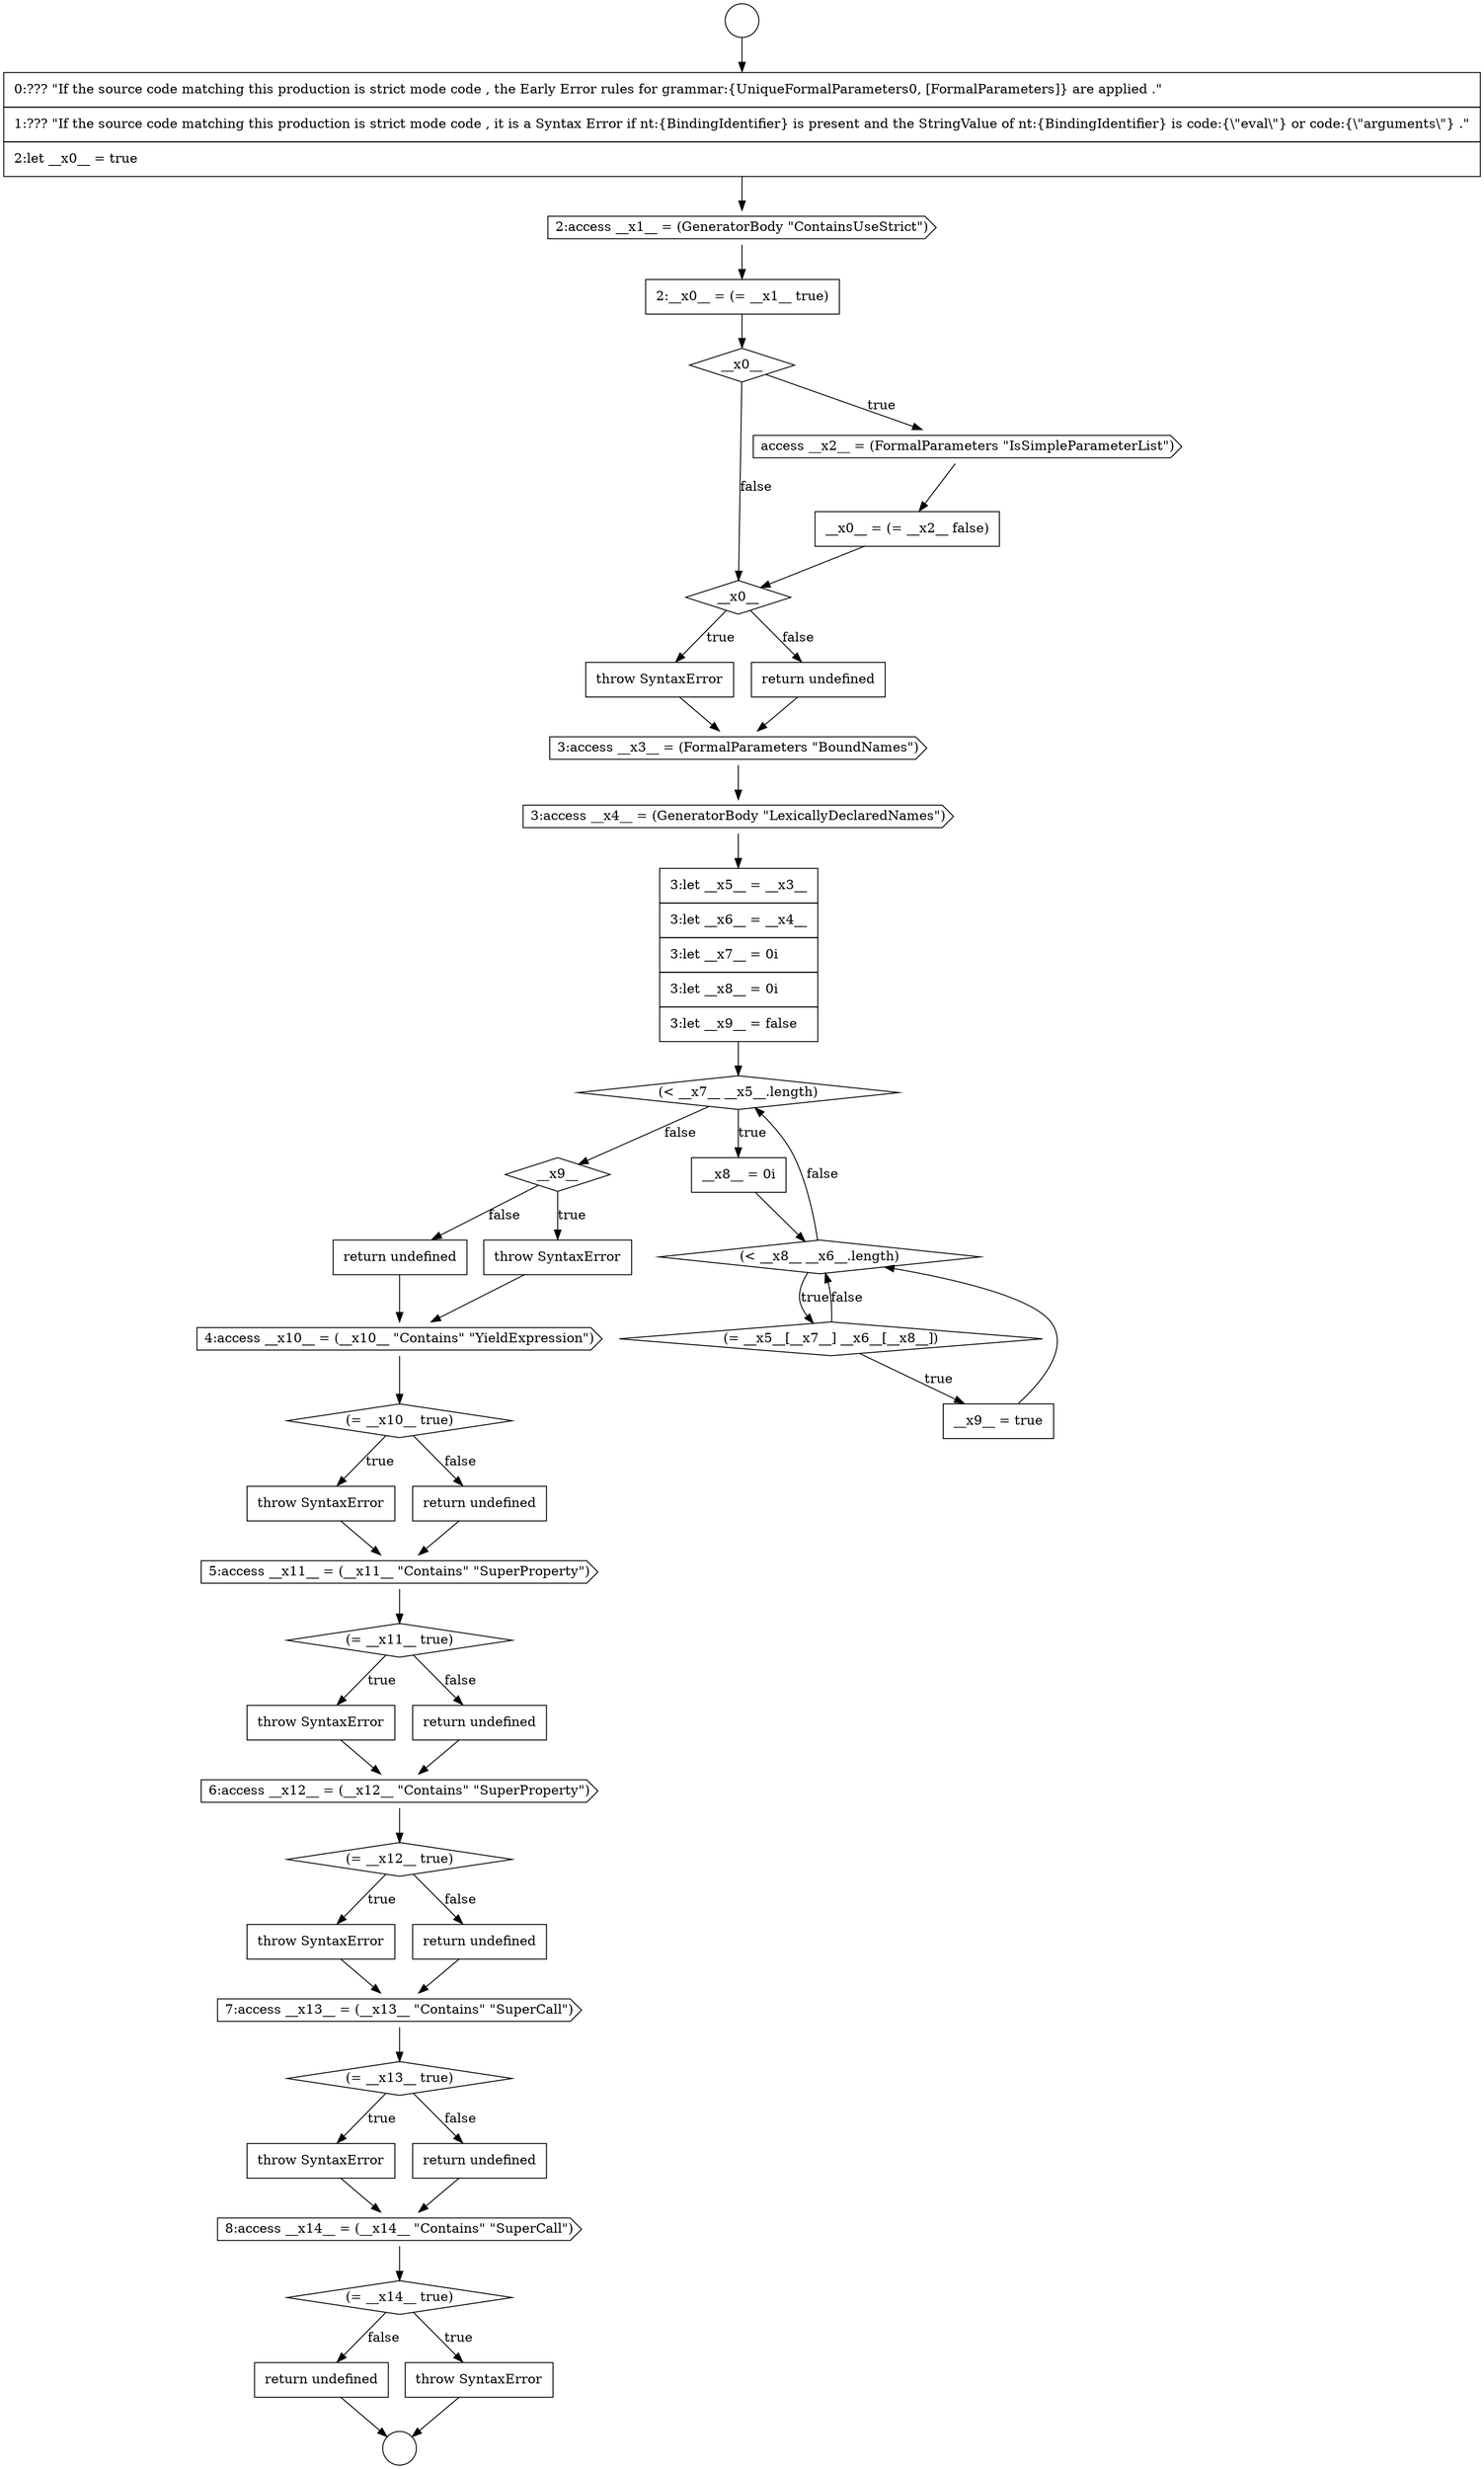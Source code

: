 digraph {
  node19037 [shape=cds, label=<<font color="black">7:access __x13__ = (__x13__ &quot;Contains&quot; &quot;SuperCall&quot;)</font>> color="black" fillcolor="white" style=filled]
  node19024 [shape=none, margin=0, label=<<font color="black">
    <table border="0" cellborder="1" cellspacing="0" cellpadding="10">
      <tr><td align="left">return undefined</td></tr>
    </table>
  </font>> color="black" fillcolor="white" style=filled]
  node19020 [shape=diamond, label=<<font color="black">(= __x5__[__x7__] __x6__[__x8__])</font>> color="black" fillcolor="white" style=filled]
  node19033 [shape=cds, label=<<font color="black">6:access __x12__ = (__x12__ &quot;Contains&quot; &quot;SuperProperty&quot;)</font>> color="black" fillcolor="white" style=filled]
  node19016 [shape=none, margin=0, label=<<font color="black">
    <table border="0" cellborder="1" cellspacing="0" cellpadding="10">
      <tr><td align="left">3:let __x5__ = __x3__</td></tr>
      <tr><td align="left">3:let __x6__ = __x4__</td></tr>
      <tr><td align="left">3:let __x7__ = 0i</td></tr>
      <tr><td align="left">3:let __x8__ = 0i</td></tr>
      <tr><td align="left">3:let __x9__ = false</td></tr>
    </table>
  </font>> color="black" fillcolor="white" style=filled]
  node19011 [shape=diamond, label=<<font color="black">__x0__</font>> color="black" fillcolor="white" style=filled]
  node19034 [shape=diamond, label=<<font color="black">(= __x12__ true)</font>> color="black" fillcolor="white" style=filled]
  node19042 [shape=diamond, label=<<font color="black">(= __x14__ true)</font>> color="black" fillcolor="white" style=filled]
  node19039 [shape=none, margin=0, label=<<font color="black">
    <table border="0" cellborder="1" cellspacing="0" cellpadding="10">
      <tr><td align="left">throw SyntaxError</td></tr>
    </table>
  </font>> color="black" fillcolor="white" style=filled]
  node19035 [shape=none, margin=0, label=<<font color="black">
    <table border="0" cellborder="1" cellspacing="0" cellpadding="10">
      <tr><td align="left">throw SyntaxError</td></tr>
    </table>
  </font>> color="black" fillcolor="white" style=filled]
  node19022 [shape=diamond, label=<<font color="black">__x9__</font>> color="black" fillcolor="white" style=filled]
  node19031 [shape=none, margin=0, label=<<font color="black">
    <table border="0" cellborder="1" cellspacing="0" cellpadding="10">
      <tr><td align="left">throw SyntaxError</td></tr>
    </table>
  </font>> color="black" fillcolor="white" style=filled]
  node19005 [shape=none, margin=0, label=<<font color="black">
    <table border="0" cellborder="1" cellspacing="0" cellpadding="10">
      <tr><td align="left">0:??? &quot;If the source code matching this production is strict mode code , the Early Error rules for grammar:{UniqueFormalParameters0, [FormalParameters]} are applied .&quot;</td></tr>
      <tr><td align="left">1:??? &quot;If the source code matching this production is strict mode code , it is a Syntax Error if nt:{BindingIdentifier} is present and the StringValue of nt:{BindingIdentifier} is code:{\&quot;eval\&quot;} or code:{\&quot;arguments\&quot;} .&quot;</td></tr>
      <tr><td align="left">2:let __x0__ = true</td></tr>
    </table>
  </font>> color="black" fillcolor="white" style=filled]
  node19044 [shape=none, margin=0, label=<<font color="black">
    <table border="0" cellborder="1" cellspacing="0" cellpadding="10">
      <tr><td align="left">return undefined</td></tr>
    </table>
  </font>> color="black" fillcolor="white" style=filled]
  node19027 [shape=none, margin=0, label=<<font color="black">
    <table border="0" cellborder="1" cellspacing="0" cellpadding="10">
      <tr><td align="left">throw SyntaxError</td></tr>
    </table>
  </font>> color="black" fillcolor="white" style=filled]
  node19030 [shape=diamond, label=<<font color="black">(= __x11__ true)</font>> color="black" fillcolor="white" style=filled]
  node19012 [shape=none, margin=0, label=<<font color="black">
    <table border="0" cellborder="1" cellspacing="0" cellpadding="10">
      <tr><td align="left">throw SyntaxError</td></tr>
    </table>
  </font>> color="black" fillcolor="white" style=filled]
  node19026 [shape=diamond, label=<<font color="black">(= __x10__ true)</font>> color="black" fillcolor="white" style=filled]
  node19006 [shape=cds, label=<<font color="black">2:access __x1__ = (GeneratorBody &quot;ContainsUseStrict&quot;)</font>> color="black" fillcolor="white" style=filled]
  node19043 [shape=none, margin=0, label=<<font color="black">
    <table border="0" cellborder="1" cellspacing="0" cellpadding="10">
      <tr><td align="left">throw SyntaxError</td></tr>
    </table>
  </font>> color="black" fillcolor="white" style=filled]
  node19021 [shape=none, margin=0, label=<<font color="black">
    <table border="0" cellborder="1" cellspacing="0" cellpadding="10">
      <tr><td align="left">__x9__ = true</td></tr>
    </table>
  </font>> color="black" fillcolor="white" style=filled]
  node19038 [shape=diamond, label=<<font color="black">(= __x13__ true)</font>> color="black" fillcolor="white" style=filled]
  node19017 [shape=diamond, label=<<font color="black">(&lt; __x7__ __x5__.length)</font>> color="black" fillcolor="white" style=filled]
  node19015 [shape=cds, label=<<font color="black">3:access __x4__ = (GeneratorBody &quot;LexicallyDeclaredNames&quot;)</font>> color="black" fillcolor="white" style=filled]
  node19010 [shape=none, margin=0, label=<<font color="black">
    <table border="0" cellborder="1" cellspacing="0" cellpadding="10">
      <tr><td align="left">__x0__ = (= __x2__ false)</td></tr>
    </table>
  </font>> color="black" fillcolor="white" style=filled]
  node19032 [shape=none, margin=0, label=<<font color="black">
    <table border="0" cellborder="1" cellspacing="0" cellpadding="10">
      <tr><td align="left">return undefined</td></tr>
    </table>
  </font>> color="black" fillcolor="white" style=filled]
  node19007 [shape=none, margin=0, label=<<font color="black">
    <table border="0" cellborder="1" cellspacing="0" cellpadding="10">
      <tr><td align="left">2:__x0__ = (= __x1__ true)</td></tr>
    </table>
  </font>> color="black" fillcolor="white" style=filled]
  node19025 [shape=cds, label=<<font color="black">4:access __x10__ = (__x10__ &quot;Contains&quot; &quot;YieldExpression&quot;)</font>> color="black" fillcolor="white" style=filled]
  node19003 [shape=circle label=" " color="black" fillcolor="white" style=filled]
  node19018 [shape=none, margin=0, label=<<font color="black">
    <table border="0" cellborder="1" cellspacing="0" cellpadding="10">
      <tr><td align="left">__x8__ = 0i</td></tr>
    </table>
  </font>> color="black" fillcolor="white" style=filled]
  node19029 [shape=cds, label=<<font color="black">5:access __x11__ = (__x11__ &quot;Contains&quot; &quot;SuperProperty&quot;)</font>> color="black" fillcolor="white" style=filled]
  node19028 [shape=none, margin=0, label=<<font color="black">
    <table border="0" cellborder="1" cellspacing="0" cellpadding="10">
      <tr><td align="left">return undefined</td></tr>
    </table>
  </font>> color="black" fillcolor="white" style=filled]
  node19041 [shape=cds, label=<<font color="black">8:access __x14__ = (__x14__ &quot;Contains&quot; &quot;SuperCall&quot;)</font>> color="black" fillcolor="white" style=filled]
  node19009 [shape=cds, label=<<font color="black">access __x2__ = (FormalParameters &quot;IsSimpleParameterList&quot;)</font>> color="black" fillcolor="white" style=filled]
  node19023 [shape=none, margin=0, label=<<font color="black">
    <table border="0" cellborder="1" cellspacing="0" cellpadding="10">
      <tr><td align="left">throw SyntaxError</td></tr>
    </table>
  </font>> color="black" fillcolor="white" style=filled]
  node19014 [shape=cds, label=<<font color="black">3:access __x3__ = (FormalParameters &quot;BoundNames&quot;)</font>> color="black" fillcolor="white" style=filled]
  node19040 [shape=none, margin=0, label=<<font color="black">
    <table border="0" cellborder="1" cellspacing="0" cellpadding="10">
      <tr><td align="left">return undefined</td></tr>
    </table>
  </font>> color="black" fillcolor="white" style=filled]
  node19008 [shape=diamond, label=<<font color="black">__x0__</font>> color="black" fillcolor="white" style=filled]
  node19013 [shape=none, margin=0, label=<<font color="black">
    <table border="0" cellborder="1" cellspacing="0" cellpadding="10">
      <tr><td align="left">return undefined</td></tr>
    </table>
  </font>> color="black" fillcolor="white" style=filled]
  node19036 [shape=none, margin=0, label=<<font color="black">
    <table border="0" cellborder="1" cellspacing="0" cellpadding="10">
      <tr><td align="left">return undefined</td></tr>
    </table>
  </font>> color="black" fillcolor="white" style=filled]
  node19004 [shape=circle label=" " color="black" fillcolor="white" style=filled]
  node19019 [shape=diamond, label=<<font color="black">(&lt; __x8__ __x6__.length)</font>> color="black" fillcolor="white" style=filled]
  node19029 -> node19030 [ color="black"]
  node19042 -> node19043 [label=<<font color="black">true</font>> color="black"]
  node19042 -> node19044 [label=<<font color="black">false</font>> color="black"]
  node19030 -> node19031 [label=<<font color="black">true</font>> color="black"]
  node19030 -> node19032 [label=<<font color="black">false</font>> color="black"]
  node19012 -> node19014 [ color="black"]
  node19035 -> node19037 [ color="black"]
  node19024 -> node19025 [ color="black"]
  node19032 -> node19033 [ color="black"]
  node19041 -> node19042 [ color="black"]
  node19028 -> node19029 [ color="black"]
  node19007 -> node19008 [ color="black"]
  node19040 -> node19041 [ color="black"]
  node19038 -> node19039 [label=<<font color="black">true</font>> color="black"]
  node19038 -> node19040 [label=<<font color="black">false</font>> color="black"]
  node19009 -> node19010 [ color="black"]
  node19039 -> node19041 [ color="black"]
  node19014 -> node19015 [ color="black"]
  node19022 -> node19023 [label=<<font color="black">true</font>> color="black"]
  node19022 -> node19024 [label=<<font color="black">false</font>> color="black"]
  node19023 -> node19025 [ color="black"]
  node19025 -> node19026 [ color="black"]
  node19043 -> node19004 [ color="black"]
  node19006 -> node19007 [ color="black"]
  node19013 -> node19014 [ color="black"]
  node19017 -> node19018 [label=<<font color="black">true</font>> color="black"]
  node19017 -> node19022 [label=<<font color="black">false</font>> color="black"]
  node19037 -> node19038 [ color="black"]
  node19021 -> node19019 [ color="black"]
  node19011 -> node19012 [label=<<font color="black">true</font>> color="black"]
  node19011 -> node19013 [label=<<font color="black">false</font>> color="black"]
  node19015 -> node19016 [ color="black"]
  node19031 -> node19033 [ color="black"]
  node19016 -> node19017 [ color="black"]
  node19026 -> node19027 [label=<<font color="black">true</font>> color="black"]
  node19026 -> node19028 [label=<<font color="black">false</font>> color="black"]
  node19005 -> node19006 [ color="black"]
  node19019 -> node19020 [label=<<font color="black">true</font>> color="black"]
  node19019 -> node19017 [label=<<font color="black">false</font>> color="black"]
  node19020 -> node19021 [label=<<font color="black">true</font>> color="black"]
  node19020 -> node19019 [label=<<font color="black">false</font>> color="black"]
  node19034 -> node19035 [label=<<font color="black">true</font>> color="black"]
  node19034 -> node19036 [label=<<font color="black">false</font>> color="black"]
  node19003 -> node19005 [ color="black"]
  node19010 -> node19011 [ color="black"]
  node19008 -> node19009 [label=<<font color="black">true</font>> color="black"]
  node19008 -> node19011 [label=<<font color="black">false</font>> color="black"]
  node19027 -> node19029 [ color="black"]
  node19044 -> node19004 [ color="black"]
  node19033 -> node19034 [ color="black"]
  node19018 -> node19019 [ color="black"]
  node19036 -> node19037 [ color="black"]
}

